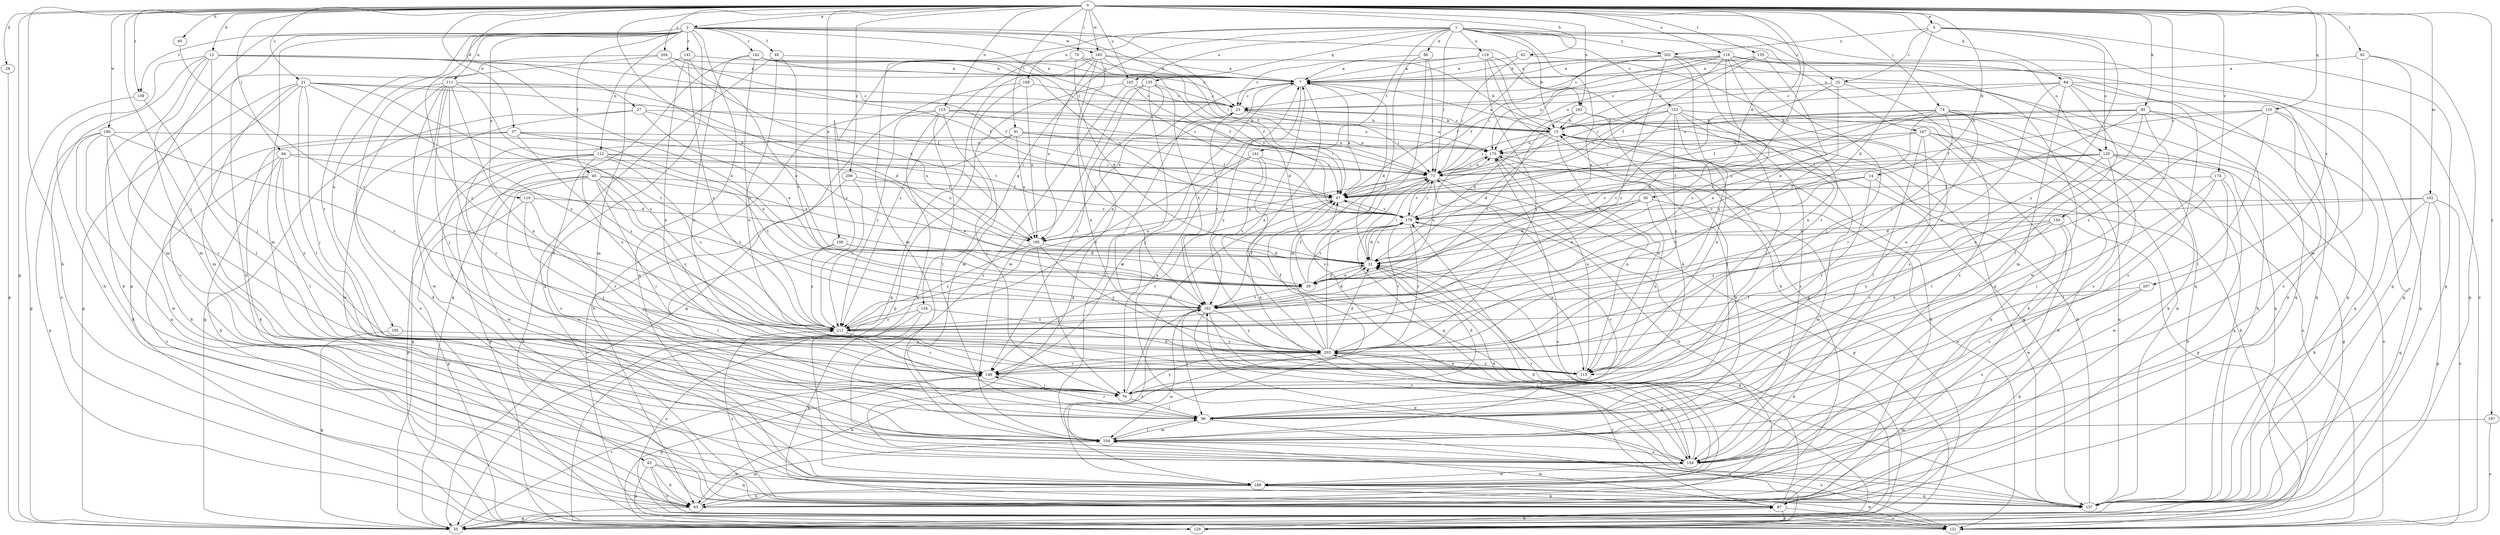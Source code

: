 strict digraph  {
0;
1;
2;
5;
7;
12;
14;
15;
21;
22;
23;
27;
28;
30;
31;
37;
39;
40;
43;
45;
47;
55;
60;
62;
63;
70;
71;
74;
79;
84;
85;
86;
87;
91;
92;
94;
96;
102;
104;
110;
111;
112;
113;
115;
116;
119;
120;
121;
129;
133;
134;
135;
137;
139;
141;
142;
146;
150;
152;
154;
155;
161;
162;
165;
167;
169;
170;
174;
178;
180;
185;
186;
190;
192;
193;
195;
197;
202;
203;
204;
207;
209;
211;
0 -> 2  [label=a];
0 -> 5  [label=a];
0 -> 12  [label=b];
0 -> 14  [label=b];
0 -> 21  [label=c];
0 -> 27  [label=d];
0 -> 28  [label=d];
0 -> 30  [label=d];
0 -> 31  [label=d];
0 -> 37  [label=e];
0 -> 55  [label=g];
0 -> 60  [label=h];
0 -> 62  [label=h];
0 -> 63  [label=h];
0 -> 70  [label=i];
0 -> 74  [label=j];
0 -> 79  [label=j];
0 -> 84  [label=k];
0 -> 85  [label=k];
0 -> 91  [label=l];
0 -> 92  [label=l];
0 -> 94  [label=l];
0 -> 102  [label=m];
0 -> 115  [label=o];
0 -> 116  [label=o];
0 -> 133  [label=q];
0 -> 139  [label=r];
0 -> 150  [label=s];
0 -> 155  [label=t];
0 -> 165  [label=u];
0 -> 174  [label=v];
0 -> 178  [label=v];
0 -> 180  [label=w];
0 -> 185  [label=w];
0 -> 190  [label=x];
0 -> 192  [label=x];
0 -> 197  [label=y];
0 -> 204  [label=z];
0 -> 207  [label=z];
0 -> 209  [label=z];
1 -> 15  [label=b];
1 -> 22  [label=c];
1 -> 39  [label=e];
1 -> 71  [label=i];
1 -> 86  [label=k];
1 -> 104  [label=m];
1 -> 119  [label=o];
1 -> 120  [label=o];
1 -> 134  [label=q];
1 -> 135  [label=q];
1 -> 152  [label=s];
1 -> 161  [label=t];
1 -> 165  [label=u];
1 -> 167  [label=u];
1 -> 169  [label=u];
1 -> 202  [label=y];
2 -> 40  [label=f];
2 -> 43  [label=f];
2 -> 45  [label=f];
2 -> 47  [label=f];
2 -> 63  [label=h];
2 -> 71  [label=i];
2 -> 104  [label=m];
2 -> 110  [label=n];
2 -> 111  [label=n];
2 -> 112  [label=n];
2 -> 129  [label=p];
2 -> 137  [label=q];
2 -> 139  [label=r];
2 -> 141  [label=r];
2 -> 142  [label=r];
2 -> 146  [label=r];
2 -> 178  [label=v];
2 -> 185  [label=w];
2 -> 192  [label=x];
2 -> 193  [label=x];
5 -> 22  [label=c];
5 -> 31  [label=d];
5 -> 55  [label=g];
5 -> 120  [label=o];
5 -> 202  [label=y];
5 -> 203  [label=y];
7 -> 23  [label=c];
7 -> 31  [label=d];
7 -> 79  [label=j];
7 -> 137  [label=q];
7 -> 195  [label=x];
7 -> 203  [label=y];
12 -> 7  [label=a];
12 -> 39  [label=e];
12 -> 47  [label=f];
12 -> 63  [label=h];
12 -> 79  [label=j];
12 -> 87  [label=k];
12 -> 104  [label=m];
12 -> 121  [label=o];
14 -> 47  [label=f];
14 -> 129  [label=p];
14 -> 146  [label=r];
14 -> 162  [label=t];
14 -> 178  [label=v];
15 -> 7  [label=a];
15 -> 23  [label=c];
15 -> 31  [label=d];
15 -> 71  [label=i];
15 -> 113  [label=n];
15 -> 137  [label=q];
15 -> 170  [label=u];
21 -> 23  [label=c];
21 -> 47  [label=f];
21 -> 55  [label=g];
21 -> 79  [label=j];
21 -> 96  [label=l];
21 -> 104  [label=m];
21 -> 154  [label=s];
21 -> 162  [label=t];
21 -> 211  [label=z];
22 -> 23  [label=c];
22 -> 137  [label=q];
22 -> 154  [label=s];
22 -> 162  [label=t];
22 -> 211  [label=z];
23 -> 15  [label=b];
23 -> 71  [label=i];
23 -> 162  [label=t];
23 -> 170  [label=u];
27 -> 15  [label=b];
27 -> 39  [label=e];
27 -> 55  [label=g];
27 -> 186  [label=w];
27 -> 195  [label=x];
28 -> 55  [label=g];
30 -> 31  [label=d];
30 -> 39  [label=e];
30 -> 104  [label=m];
30 -> 113  [label=n];
30 -> 178  [label=v];
31 -> 39  [label=e];
31 -> 71  [label=i];
31 -> 178  [label=v];
37 -> 39  [label=e];
37 -> 63  [label=h];
37 -> 87  [label=k];
37 -> 170  [label=u];
37 -> 178  [label=v];
37 -> 211  [label=z];
39 -> 31  [label=d];
39 -> 47  [label=f];
39 -> 162  [label=t];
39 -> 170  [label=u];
39 -> 178  [label=v];
40 -> 7  [label=a];
40 -> 87  [label=k];
40 -> 113  [label=n];
40 -> 162  [label=t];
43 -> 63  [label=h];
43 -> 121  [label=o];
43 -> 129  [label=p];
43 -> 137  [label=q];
43 -> 186  [label=w];
45 -> 47  [label=f];
45 -> 79  [label=j];
45 -> 87  [label=k];
45 -> 129  [label=p];
45 -> 154  [label=s];
45 -> 162  [label=t];
45 -> 195  [label=x];
45 -> 203  [label=y];
47 -> 7  [label=a];
47 -> 146  [label=r];
47 -> 178  [label=v];
55 -> 31  [label=d];
55 -> 146  [label=r];
55 -> 170  [label=u];
60 -> 211  [label=z];
62 -> 7  [label=a];
62 -> 71  [label=i];
62 -> 154  [label=s];
63 -> 55  [label=g];
63 -> 104  [label=m];
63 -> 178  [label=v];
70 -> 7  [label=a];
70 -> 31  [label=d];
70 -> 178  [label=v];
70 -> 211  [label=z];
71 -> 47  [label=f];
71 -> 63  [label=h];
71 -> 129  [label=p];
71 -> 170  [label=u];
71 -> 178  [label=v];
71 -> 195  [label=x];
74 -> 15  [label=b];
74 -> 31  [label=d];
74 -> 39  [label=e];
74 -> 87  [label=k];
74 -> 113  [label=n];
74 -> 137  [label=q];
74 -> 146  [label=r];
74 -> 154  [label=s];
74 -> 170  [label=u];
79 -> 15  [label=b];
79 -> 31  [label=d];
79 -> 47  [label=f];
79 -> 96  [label=l];
79 -> 203  [label=y];
84 -> 23  [label=c];
84 -> 55  [label=g];
84 -> 71  [label=i];
84 -> 96  [label=l];
84 -> 104  [label=m];
84 -> 137  [label=q];
84 -> 154  [label=s];
84 -> 203  [label=y];
85 -> 15  [label=b];
85 -> 47  [label=f];
85 -> 63  [label=h];
85 -> 79  [label=j];
85 -> 113  [label=n];
85 -> 137  [label=q];
85 -> 162  [label=t];
85 -> 195  [label=x];
86 -> 7  [label=a];
86 -> 71  [label=i];
86 -> 104  [label=m];
86 -> 154  [label=s];
87 -> 15  [label=b];
87 -> 31  [label=d];
87 -> 104  [label=m];
87 -> 121  [label=o];
87 -> 129  [label=p];
87 -> 203  [label=y];
87 -> 211  [label=z];
91 -> 47  [label=f];
91 -> 71  [label=i];
91 -> 146  [label=r];
91 -> 170  [label=u];
91 -> 195  [label=x];
91 -> 203  [label=y];
92 -> 7  [label=a];
92 -> 104  [label=m];
92 -> 129  [label=p];
92 -> 137  [label=q];
94 -> 31  [label=d];
94 -> 63  [label=h];
94 -> 71  [label=i];
94 -> 96  [label=l];
94 -> 121  [label=o];
94 -> 203  [label=y];
96 -> 104  [label=m];
96 -> 129  [label=p];
96 -> 146  [label=r];
96 -> 178  [label=v];
102 -> 31  [label=d];
102 -> 87  [label=k];
102 -> 121  [label=o];
102 -> 129  [label=p];
102 -> 137  [label=q];
102 -> 178  [label=v];
104 -> 23  [label=c];
104 -> 71  [label=i];
104 -> 96  [label=l];
104 -> 121  [label=o];
104 -> 154  [label=s];
104 -> 170  [label=u];
110 -> 79  [label=j];
110 -> 129  [label=p];
110 -> 146  [label=r];
110 -> 178  [label=v];
111 -> 23  [label=c];
111 -> 31  [label=d];
111 -> 79  [label=j];
111 -> 87  [label=k];
111 -> 113  [label=n];
111 -> 121  [label=o];
111 -> 146  [label=r];
111 -> 154  [label=s];
111 -> 186  [label=w];
111 -> 211  [label=z];
112 -> 55  [label=g];
112 -> 71  [label=i];
112 -> 129  [label=p];
112 -> 154  [label=s];
112 -> 162  [label=t];
112 -> 186  [label=w];
112 -> 195  [label=x];
112 -> 211  [label=z];
113 -> 170  [label=u];
113 -> 203  [label=y];
115 -> 15  [label=b];
115 -> 63  [label=h];
115 -> 71  [label=i];
115 -> 79  [label=j];
115 -> 96  [label=l];
115 -> 170  [label=u];
115 -> 186  [label=w];
115 -> 211  [label=z];
116 -> 7  [label=a];
116 -> 15  [label=b];
116 -> 23  [label=c];
116 -> 47  [label=f];
116 -> 55  [label=g];
116 -> 79  [label=j];
116 -> 146  [label=r];
116 -> 170  [label=u];
116 -> 186  [label=w];
116 -> 211  [label=z];
119 -> 7  [label=a];
119 -> 23  [label=c];
119 -> 55  [label=g];
119 -> 63  [label=h];
119 -> 137  [label=q];
119 -> 203  [label=y];
120 -> 47  [label=f];
120 -> 55  [label=g];
120 -> 63  [label=h];
120 -> 71  [label=i];
120 -> 96  [label=l];
120 -> 121  [label=o];
120 -> 137  [label=q];
120 -> 178  [label=v];
121 -> 15  [label=b];
121 -> 186  [label=w];
129 -> 71  [label=i];
129 -> 87  [label=k];
133 -> 15  [label=b];
133 -> 47  [label=f];
133 -> 96  [label=l];
133 -> 154  [label=s];
133 -> 186  [label=w];
133 -> 211  [label=z];
134 -> 87  [label=k];
134 -> 113  [label=n];
134 -> 121  [label=o];
134 -> 211  [label=z];
135 -> 23  [label=c];
135 -> 104  [label=m];
135 -> 113  [label=n];
135 -> 137  [label=q];
135 -> 146  [label=r];
135 -> 162  [label=t];
137 -> 15  [label=b];
139 -> 55  [label=g];
139 -> 96  [label=l];
141 -> 7  [label=a];
141 -> 39  [label=e];
141 -> 104  [label=m];
141 -> 113  [label=n];
141 -> 211  [label=z];
142 -> 7  [label=a];
142 -> 23  [label=c];
142 -> 47  [label=f];
142 -> 55  [label=g];
142 -> 113  [label=n];
142 -> 178  [label=v];
142 -> 211  [label=z];
146 -> 79  [label=j];
146 -> 129  [label=p];
150 -> 113  [label=n];
150 -> 154  [label=s];
150 -> 186  [label=w];
150 -> 195  [label=x];
150 -> 203  [label=y];
150 -> 211  [label=z];
152 -> 15  [label=b];
152 -> 71  [label=i];
152 -> 79  [label=j];
152 -> 87  [label=k];
152 -> 96  [label=l];
152 -> 113  [label=n];
152 -> 137  [label=q];
152 -> 178  [label=v];
152 -> 203  [label=y];
154 -> 7  [label=a];
154 -> 31  [label=d];
154 -> 162  [label=t];
154 -> 186  [label=w];
154 -> 203  [label=y];
155 -> 7  [label=a];
155 -> 39  [label=e];
155 -> 47  [label=f];
155 -> 121  [label=o];
155 -> 170  [label=u];
161 -> 71  [label=i];
161 -> 137  [label=q];
161 -> 146  [label=r];
161 -> 162  [label=t];
161 -> 211  [label=z];
162 -> 31  [label=d];
162 -> 47  [label=f];
162 -> 96  [label=l];
162 -> 137  [label=q];
162 -> 154  [label=s];
162 -> 186  [label=w];
162 -> 203  [label=y];
162 -> 211  [label=z];
165 -> 23  [label=c];
165 -> 31  [label=d];
165 -> 129  [label=p];
165 -> 154  [label=s];
167 -> 63  [label=h];
167 -> 71  [label=i];
167 -> 96  [label=l];
167 -> 121  [label=o];
167 -> 137  [label=q];
167 -> 154  [label=s];
167 -> 170  [label=u];
169 -> 23  [label=c];
169 -> 55  [label=g];
169 -> 104  [label=m];
169 -> 195  [label=x];
170 -> 71  [label=i];
170 -> 113  [label=n];
170 -> 121  [label=o];
174 -> 47  [label=f];
174 -> 63  [label=h];
174 -> 79  [label=j];
174 -> 96  [label=l];
174 -> 186  [label=w];
178 -> 31  [label=d];
178 -> 47  [label=f];
178 -> 71  [label=i];
178 -> 113  [label=n];
178 -> 195  [label=x];
178 -> 203  [label=y];
180 -> 63  [label=h];
180 -> 129  [label=p];
180 -> 137  [label=q];
180 -> 146  [label=r];
180 -> 170  [label=u];
180 -> 186  [label=w];
180 -> 211  [label=z];
185 -> 7  [label=a];
185 -> 15  [label=b];
185 -> 47  [label=f];
185 -> 55  [label=g];
185 -> 113  [label=n];
185 -> 162  [label=t];
185 -> 195  [label=x];
185 -> 211  [label=z];
186 -> 31  [label=d];
186 -> 63  [label=h];
186 -> 87  [label=k];
186 -> 137  [label=q];
186 -> 162  [label=t];
190 -> 31  [label=d];
190 -> 39  [label=e];
190 -> 96  [label=l];
190 -> 211  [label=z];
192 -> 15  [label=b];
192 -> 31  [label=d];
192 -> 96  [label=l];
192 -> 154  [label=s];
192 -> 162  [label=t];
193 -> 55  [label=g];
193 -> 203  [label=y];
195 -> 31  [label=d];
195 -> 79  [label=j];
195 -> 203  [label=y];
195 -> 211  [label=z];
197 -> 104  [label=m];
197 -> 121  [label=o];
202 -> 7  [label=a];
202 -> 47  [label=f];
202 -> 55  [label=g];
202 -> 71  [label=i];
202 -> 113  [label=n];
202 -> 137  [label=q];
202 -> 203  [label=y];
202 -> 211  [label=z];
203 -> 7  [label=a];
203 -> 31  [label=d];
203 -> 47  [label=f];
203 -> 63  [label=h];
203 -> 71  [label=i];
203 -> 113  [label=n];
203 -> 146  [label=r];
203 -> 178  [label=v];
204 -> 7  [label=a];
204 -> 47  [label=f];
204 -> 104  [label=m];
204 -> 195  [label=x];
204 -> 211  [label=z];
207 -> 87  [label=k];
207 -> 154  [label=s];
207 -> 162  [label=t];
209 -> 39  [label=e];
209 -> 47  [label=f];
209 -> 121  [label=o];
209 -> 211  [label=z];
211 -> 7  [label=a];
211 -> 146  [label=r];
211 -> 203  [label=y];
}
